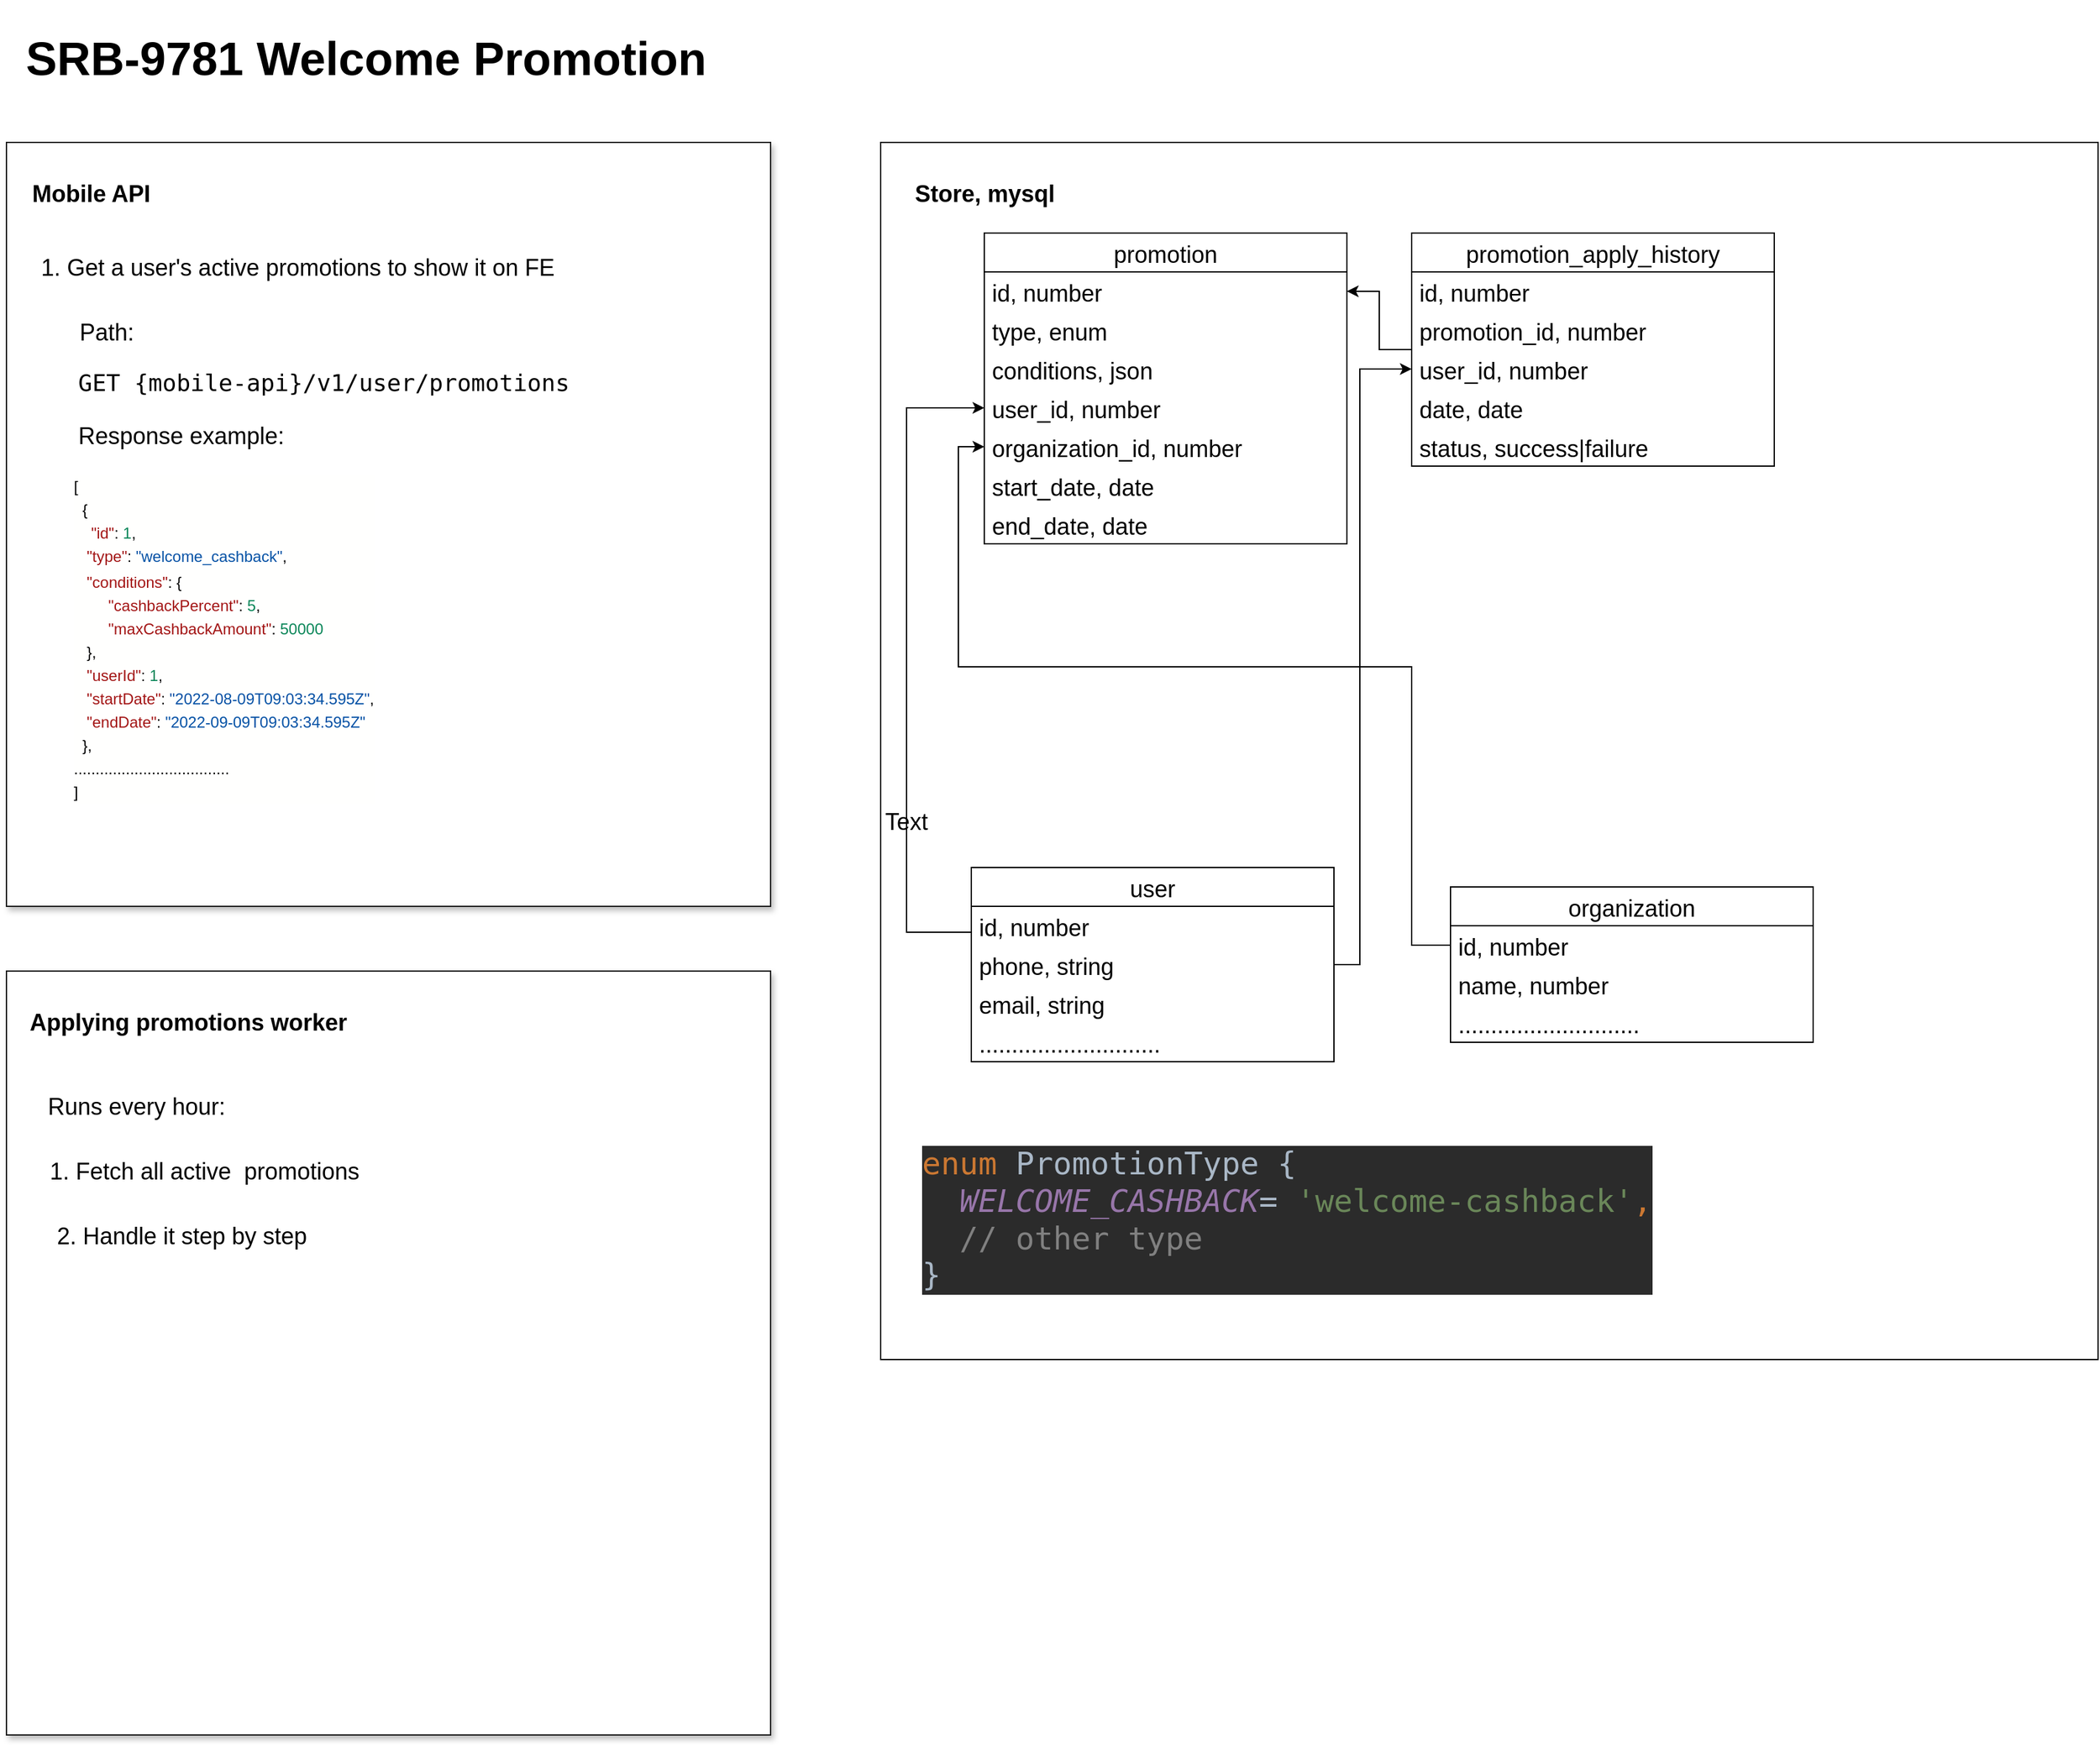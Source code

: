 <mxfile version="18.1.2" type="github">
  <diagram id="vmI7mMUzF1Ovgu6gkRTT" name="Page-1">
    <mxGraphModel dx="2302" dy="1041" grid="1" gridSize="10" guides="1" tooltips="1" connect="1" arrows="1" fold="1" page="1" pageScale="1" pageWidth="850" pageHeight="1100" math="0" shadow="0">
      <root>
        <mxCell id="0" />
        <mxCell id="1" parent="0" />
        <mxCell id="XHVd93EIHzynzg2FaFqQ-86" value="" style="whiteSpace=wrap;html=1;aspect=fixed;shadow=1;fontSize=24;strokeColor=#1A1A1A;fillColor=#FFFFFF;" vertex="1" parent="1">
          <mxGeometry x="25" y="830" width="590" height="590" as="geometry" />
        </mxCell>
        <mxCell id="XHVd93EIHzynzg2FaFqQ-79" value="" style="whiteSpace=wrap;html=1;aspect=fixed;shadow=1;fontSize=24;strokeColor=#1A1A1A;fillColor=#FFFFFF;" vertex="1" parent="1">
          <mxGeometry x="25" y="190" width="590" height="590" as="geometry" />
        </mxCell>
        <mxCell id="XHVd93EIHzynzg2FaFqQ-1" value="" style="whiteSpace=wrap;html=1;aspect=fixed;" vertex="1" parent="1">
          <mxGeometry x="700" y="190" width="940" height="940" as="geometry" />
        </mxCell>
        <mxCell id="XHVd93EIHzynzg2FaFqQ-2" value="&lt;font style=&quot;font-size: 18px;&quot;&gt;&lt;b&gt;Store, mysql&lt;/b&gt;&lt;/font&gt;" style="text;html=1;align=center;verticalAlign=middle;resizable=0;points=[];autosize=1;strokeColor=none;fillColor=none;" vertex="1" parent="1">
          <mxGeometry x="720" y="220" width="120" height="20" as="geometry" />
        </mxCell>
        <mxCell id="XHVd93EIHzynzg2FaFqQ-5" value="promotion" style="swimlane;fontStyle=0;childLayout=stackLayout;horizontal=1;startSize=30;horizontalStack=0;resizeParent=1;resizeParentMax=0;resizeLast=0;collapsible=1;marginBottom=0;fontSize=18;" vertex="1" parent="1">
          <mxGeometry x="780" y="260" width="280" height="240" as="geometry">
            <mxRectangle x="860" y="350" width="160" height="30" as="alternateBounds" />
          </mxGeometry>
        </mxCell>
        <mxCell id="XHVd93EIHzynzg2FaFqQ-6" value="id, number" style="text;strokeColor=none;fillColor=none;align=left;verticalAlign=middle;spacingLeft=4;spacingRight=4;overflow=hidden;points=[[0,0.5],[1,0.5]];portConstraint=eastwest;rotatable=0;fontSize=18;" vertex="1" parent="XHVd93EIHzynzg2FaFqQ-5">
          <mxGeometry y="30" width="280" height="30" as="geometry" />
        </mxCell>
        <mxCell id="XHVd93EIHzynzg2FaFqQ-31" value="type, enum" style="text;strokeColor=none;fillColor=none;align=left;verticalAlign=middle;spacingLeft=4;spacingRight=4;overflow=hidden;points=[[0,0.5],[1,0.5]];portConstraint=eastwest;rotatable=0;fontSize=18;" vertex="1" parent="XHVd93EIHzynzg2FaFqQ-5">
          <mxGeometry y="60" width="280" height="30" as="geometry" />
        </mxCell>
        <mxCell id="XHVd93EIHzynzg2FaFqQ-8" value="conditions, json" style="text;strokeColor=none;fillColor=none;align=left;verticalAlign=middle;spacingLeft=4;spacingRight=4;overflow=hidden;points=[[0,0.5],[1,0.5]];portConstraint=eastwest;rotatable=0;fontSize=18;" vertex="1" parent="XHVd93EIHzynzg2FaFqQ-5">
          <mxGeometry y="90" width="280" height="30" as="geometry" />
        </mxCell>
        <mxCell id="XHVd93EIHzynzg2FaFqQ-14" value="user_id, number" style="text;strokeColor=none;fillColor=none;align=left;verticalAlign=middle;spacingLeft=4;spacingRight=4;overflow=hidden;points=[[0,0.5],[1,0.5]];portConstraint=eastwest;rotatable=0;fontSize=18;" vertex="1" parent="XHVd93EIHzynzg2FaFqQ-5">
          <mxGeometry y="120" width="280" height="30" as="geometry" />
        </mxCell>
        <mxCell id="XHVd93EIHzynzg2FaFqQ-52" value="organization_id, number" style="text;strokeColor=none;fillColor=none;align=left;verticalAlign=middle;spacingLeft=4;spacingRight=4;overflow=hidden;points=[[0,0.5],[1,0.5]];portConstraint=eastwest;rotatable=0;fontSize=18;" vertex="1" parent="XHVd93EIHzynzg2FaFqQ-5">
          <mxGeometry y="150" width="280" height="30" as="geometry" />
        </mxCell>
        <mxCell id="XHVd93EIHzynzg2FaFqQ-32" value="start_date, date" style="text;strokeColor=none;fillColor=none;align=left;verticalAlign=middle;spacingLeft=4;spacingRight=4;overflow=hidden;points=[[0,0.5],[1,0.5]];portConstraint=eastwest;rotatable=0;fontSize=18;" vertex="1" parent="XHVd93EIHzynzg2FaFqQ-5">
          <mxGeometry y="180" width="280" height="30" as="geometry" />
        </mxCell>
        <mxCell id="XHVd93EIHzynzg2FaFqQ-17" value="end_date, date" style="text;strokeColor=none;fillColor=none;align=left;verticalAlign=middle;spacingLeft=4;spacingRight=4;overflow=hidden;points=[[0,0.5],[1,0.5]];portConstraint=eastwest;rotatable=0;fontSize=18;" vertex="1" parent="XHVd93EIHzynzg2FaFqQ-5">
          <mxGeometry y="210" width="280" height="30" as="geometry" />
        </mxCell>
        <mxCell id="XHVd93EIHzynzg2FaFqQ-60" style="edgeStyle=orthogonalEdgeStyle;rounded=0;orthogonalLoop=1;jettySize=auto;html=1;entryX=0;entryY=0.5;entryDx=0;entryDy=0;fontSize=18;" edge="1" parent="1" source="XHVd93EIHzynzg2FaFqQ-23" target="XHVd93EIHzynzg2FaFqQ-14">
          <mxGeometry relative="1" as="geometry">
            <Array as="points">
              <mxPoint x="720" y="800" />
              <mxPoint x="720" y="395" />
            </Array>
          </mxGeometry>
        </mxCell>
        <mxCell id="XHVd93EIHzynzg2FaFqQ-71" style="edgeStyle=orthogonalEdgeStyle;rounded=0;orthogonalLoop=1;jettySize=auto;html=1;entryX=0;entryY=0.5;entryDx=0;entryDy=0;fontSize=18;" edge="1" parent="1" source="XHVd93EIHzynzg2FaFqQ-23" target="XHVd93EIHzynzg2FaFqQ-67">
          <mxGeometry relative="1" as="geometry">
            <Array as="points">
              <mxPoint x="1070" y="825" />
              <mxPoint x="1070" y="365" />
            </Array>
          </mxGeometry>
        </mxCell>
        <mxCell id="XHVd93EIHzynzg2FaFqQ-23" value="user" style="swimlane;fontStyle=0;childLayout=stackLayout;horizontal=1;startSize=30;horizontalStack=0;resizeParent=1;resizeParentMax=0;resizeLast=0;collapsible=1;marginBottom=0;fontSize=18;" vertex="1" parent="1">
          <mxGeometry x="770" y="750" width="280" height="150" as="geometry">
            <mxRectangle x="860" y="350" width="160" height="30" as="alternateBounds" />
          </mxGeometry>
        </mxCell>
        <mxCell id="XHVd93EIHzynzg2FaFqQ-24" value="id, number" style="text;strokeColor=none;fillColor=none;align=left;verticalAlign=middle;spacingLeft=4;spacingRight=4;overflow=hidden;points=[[0,0.5],[1,0.5]];portConstraint=eastwest;rotatable=0;fontSize=18;" vertex="1" parent="XHVd93EIHzynzg2FaFqQ-23">
          <mxGeometry y="30" width="280" height="30" as="geometry" />
        </mxCell>
        <mxCell id="XHVd93EIHzynzg2FaFqQ-25" value="phone, string" style="text;strokeColor=none;fillColor=none;align=left;verticalAlign=middle;spacingLeft=4;spacingRight=4;overflow=hidden;points=[[0,0.5],[1,0.5]];portConstraint=eastwest;rotatable=0;fontSize=18;" vertex="1" parent="XHVd93EIHzynzg2FaFqQ-23">
          <mxGeometry y="60" width="280" height="30" as="geometry" />
        </mxCell>
        <mxCell id="XHVd93EIHzynzg2FaFqQ-26" value="email, string" style="text;strokeColor=none;fillColor=none;align=left;verticalAlign=middle;spacingLeft=4;spacingRight=4;overflow=hidden;points=[[0,0.5],[1,0.5]];portConstraint=eastwest;rotatable=0;fontSize=18;" vertex="1" parent="XHVd93EIHzynzg2FaFqQ-23">
          <mxGeometry y="90" width="280" height="30" as="geometry" />
        </mxCell>
        <mxCell id="XHVd93EIHzynzg2FaFqQ-27" value="............................" style="text;strokeColor=none;fillColor=none;align=left;verticalAlign=middle;spacingLeft=4;spacingRight=4;overflow=hidden;points=[[0,0.5],[1,0.5]];portConstraint=eastwest;rotatable=0;fontSize=18;" vertex="1" parent="XHVd93EIHzynzg2FaFqQ-23">
          <mxGeometry y="120" width="280" height="30" as="geometry" />
        </mxCell>
        <mxCell id="XHVd93EIHzynzg2FaFqQ-33" value="&lt;h1&gt;SRB-9781 Welcome Promotion&lt;/h1&gt;&lt;span data-metadata=&quot;&lt;!--(figmeta)eyJmaWxlS2V5IjoiYTVsaGJPWG9oTW1MTndGYm8xNE5kQSIsInBhc3RlSUQiOjE4MjY3NjkxMTcsImRhdGFUeXBlIjoic2NlbmUifQo=(/figmeta)--&gt;&quot;&gt;&lt;/span&gt;&lt;span style=&quot;&quot;&gt;&amp;nbsp;&lt;/span&gt;&lt;p&gt;.&lt;/p&gt;" style="text;html=1;strokeColor=none;fillColor=none;spacing=5;spacingTop=-20;whiteSpace=wrap;overflow=hidden;rounded=0;fontSize=18;" vertex="1" parent="1">
          <mxGeometry x="35" y="90" width="570" height="120" as="geometry" />
        </mxCell>
        <mxCell id="XHVd93EIHzynzg2FaFqQ-35" value="&lt;pre&gt;GET {mobile-api}/v1/user/promotions&lt;/pre&gt;" style="text;html=1;strokeColor=none;fillColor=none;align=center;verticalAlign=middle;whiteSpace=wrap;rounded=0;fontSize=18;" vertex="1" parent="1">
          <mxGeometry x="80" y="360" width="380" height="30" as="geometry" />
        </mxCell>
        <mxCell id="XHVd93EIHzynzg2FaFqQ-39" value="&lt;div style=&quot;background-color: rgb(255, 255, 254); line-height: 18px;&quot;&gt;&lt;div style=&quot;line-height: 18px;&quot;&gt;&lt;div style=&quot;color: rgb(0, 0, 0); font-size: 12px; font-weight: normal;&quot;&gt;[&lt;/div&gt;&lt;div style=&quot;color: rgb(0, 0, 0); font-size: 12px; font-weight: normal;&quot;&gt;&amp;nbsp; {&lt;/div&gt;&lt;div style=&quot;color: rgb(0, 0, 0); font-size: 12px; font-weight: normal;&quot;&gt;        &lt;span style=&quot;color: #a31515;&quot;&gt;&amp;nbsp; &amp;nbsp; &quot;id&quot;&lt;/span&gt;: &lt;span style=&quot;color: #098658;&quot;&gt;1&lt;/span&gt;,&lt;/div&gt;&lt;div style=&quot;color: rgb(0, 0, 0); font-size: 12px; font-weight: normal;&quot;&gt;        &lt;span style=&quot;color: #a31515;&quot;&gt;&amp;nbsp; &amp;nbsp;&quot;type&quot;&lt;/span&gt;: &lt;span style=&quot;color: #0451a5;&quot;&gt;&quot;welcome_cashback&quot;&lt;/span&gt;,&lt;/div&gt;&lt;div style=&quot;&quot;&gt;        &lt;span style=&quot;color: rgb(163, 21, 21); font-size: 12px; font-weight: normal;&quot;&gt;&amp;nbsp; &amp;nbsp;&quot;&lt;/span&gt;&lt;font color=&quot;#a31515&quot;&gt;&lt;span style=&quot;font-size: 12px;&quot;&gt;conditions&lt;/span&gt;&lt;/font&gt;&lt;span style=&quot;color: rgb(163, 21, 21); font-size: 12px; font-weight: normal;&quot;&gt;&quot;&lt;/span&gt;&lt;span style=&quot;font-size: 12px;&quot;&gt;: {&lt;/span&gt;&lt;/div&gt;&lt;div style=&quot;color: rgb(0, 0, 0); font-size: 12px; font-weight: normal;&quot;&gt;            &lt;span style=&quot;color: #a31515;&quot;&gt;&amp;nbsp; &amp;nbsp; &amp;nbsp; &amp;nbsp; &quot;cashbackPercent&quot;&lt;/span&gt;: &lt;span style=&quot;color: #098658;&quot;&gt;5&lt;/span&gt;,&lt;/div&gt;&lt;div style=&quot;color: rgb(0, 0, 0); font-size: 12px; font-weight: normal;&quot;&gt;            &lt;span style=&quot;color: #a31515;&quot;&gt;&amp;nbsp; &amp;nbsp; &amp;nbsp; &amp;nbsp; &quot;maxCashbackAmount&quot;&lt;/span&gt;: &lt;span style=&quot;color: #098658;&quot;&gt;50000&lt;/span&gt;&lt;/div&gt;&lt;div style=&quot;color: rgb(0, 0, 0); font-size: 12px; font-weight: normal;&quot;&gt;&amp;nbsp; &amp;nbsp;},&lt;/div&gt;&lt;div style=&quot;color: rgb(0, 0, 0); font-size: 12px; font-weight: normal;&quot;&gt;        &lt;span style=&quot;color: #a31515;&quot;&gt;&amp;nbsp; &amp;nbsp;&quot;userId&quot;&lt;/span&gt;: &lt;span style=&quot;color: #098658;&quot;&gt;1&lt;/span&gt;,&lt;/div&gt;&lt;div style=&quot;color: rgb(0, 0, 0); font-size: 12px; font-weight: normal;&quot;&gt;        &lt;span style=&quot;color: #a31515;&quot;&gt;&amp;nbsp; &amp;nbsp;&quot;startDate&quot;&lt;/span&gt;: &lt;span style=&quot;color: #0451a5;&quot;&gt;&quot;2022-08-09T09:03:34.595Z&quot;&lt;/span&gt;,&lt;/div&gt;&lt;div style=&quot;color: rgb(0, 0, 0); font-size: 12px; font-weight: normal;&quot;&gt;        &lt;span style=&quot;color: #a31515;&quot;&gt;&amp;nbsp; &amp;nbsp;&quot;endDate&quot;&lt;/span&gt;: &lt;span style=&quot;color: #0451a5;&quot;&gt;&quot;2022-09-09T09:03:34.595Z&quot;&lt;/span&gt;&lt;/div&gt;&lt;div style=&quot;color: rgb(0, 0, 0); font-size: 12px; font-weight: normal;&quot;&gt;&amp;nbsp; },&lt;/div&gt;&lt;div style=&quot;color: rgb(0, 0, 0); font-size: 12px; font-weight: normal;&quot;&gt;....................................&lt;/div&gt;&lt;div style=&quot;color: rgb(0, 0, 0); font-size: 12px; font-weight: normal;&quot;&gt;]&lt;/div&gt;&lt;/div&gt;&lt;/div&gt;" style="text;whiteSpace=wrap;html=1;fontSize=18;" vertex="1" parent="1">
          <mxGeometry x="75" y="440" width="250" height="270" as="geometry" />
        </mxCell>
        <mxCell id="XHVd93EIHzynzg2FaFqQ-44" value="1. &lt;font style=&quot;font-size: 18px;&quot;&gt;Fetch all&amp;nbsp;active&amp;nbsp; promotions&lt;/font&gt;&amp;nbsp;" style="text;html=1;align=center;verticalAlign=middle;resizable=0;points=[];autosize=1;strokeColor=none;fillColor=none;fontSize=18;" vertex="1" parent="1">
          <mxGeometry x="50" y="970" width="260" height="30" as="geometry" />
        </mxCell>
        <mxCell id="XHVd93EIHzynzg2FaFqQ-45" value="2. Handle it step by step" style="text;html=1;align=center;verticalAlign=middle;resizable=0;points=[];autosize=1;strokeColor=none;fillColor=none;fontSize=18;" vertex="1" parent="1">
          <mxGeometry x="55" y="1020" width="210" height="30" as="geometry" />
        </mxCell>
        <mxCell id="XHVd93EIHzynzg2FaFqQ-62" style="edgeStyle=orthogonalEdgeStyle;rounded=0;orthogonalLoop=1;jettySize=auto;html=1;entryX=0;entryY=0.5;entryDx=0;entryDy=0;fontSize=18;" edge="1" parent="1" source="XHVd93EIHzynzg2FaFqQ-54" target="XHVd93EIHzynzg2FaFqQ-52">
          <mxGeometry relative="1" as="geometry">
            <Array as="points">
              <mxPoint x="1110" y="810" />
              <mxPoint x="1110" y="595" />
              <mxPoint x="760" y="595" />
              <mxPoint x="760" y="425" />
            </Array>
          </mxGeometry>
        </mxCell>
        <mxCell id="XHVd93EIHzynzg2FaFqQ-54" value="organization" style="swimlane;fontStyle=0;childLayout=stackLayout;horizontal=1;startSize=30;horizontalStack=0;resizeParent=1;resizeParentMax=0;resizeLast=0;collapsible=1;marginBottom=0;fontSize=18;" vertex="1" parent="1">
          <mxGeometry x="1140" y="765" width="280" height="120" as="geometry">
            <mxRectangle x="860" y="350" width="160" height="30" as="alternateBounds" />
          </mxGeometry>
        </mxCell>
        <mxCell id="XHVd93EIHzynzg2FaFqQ-55" value="id, number" style="text;strokeColor=none;fillColor=none;align=left;verticalAlign=middle;spacingLeft=4;spacingRight=4;overflow=hidden;points=[[0,0.5],[1,0.5]];portConstraint=eastwest;rotatable=0;fontSize=18;" vertex="1" parent="XHVd93EIHzynzg2FaFqQ-54">
          <mxGeometry y="30" width="280" height="30" as="geometry" />
        </mxCell>
        <mxCell id="XHVd93EIHzynzg2FaFqQ-59" value="name, number" style="text;strokeColor=none;fillColor=none;align=left;verticalAlign=middle;spacingLeft=4;spacingRight=4;overflow=hidden;points=[[0,0.5],[1,0.5]];portConstraint=eastwest;rotatable=0;fontSize=18;" vertex="1" parent="XHVd93EIHzynzg2FaFqQ-54">
          <mxGeometry y="60" width="280" height="30" as="geometry" />
        </mxCell>
        <mxCell id="XHVd93EIHzynzg2FaFqQ-58" value="............................" style="text;strokeColor=none;fillColor=none;align=left;verticalAlign=middle;spacingLeft=4;spacingRight=4;overflow=hidden;points=[[0,0.5],[1,0.5]];portConstraint=eastwest;rotatable=0;fontSize=18;" vertex="1" parent="XHVd93EIHzynzg2FaFqQ-54">
          <mxGeometry y="90" width="280" height="30" as="geometry" />
        </mxCell>
        <mxCell id="XHVd93EIHzynzg2FaFqQ-75" style="edgeStyle=orthogonalEdgeStyle;rounded=0;orthogonalLoop=1;jettySize=auto;html=1;entryX=1;entryY=0.5;entryDx=0;entryDy=0;fontSize=24;" edge="1" parent="1" source="XHVd93EIHzynzg2FaFqQ-63" target="XHVd93EIHzynzg2FaFqQ-6">
          <mxGeometry relative="1" as="geometry" />
        </mxCell>
        <mxCell id="XHVd93EIHzynzg2FaFqQ-63" value="promotion_apply_history" style="swimlane;fontStyle=0;childLayout=stackLayout;horizontal=1;startSize=30;horizontalStack=0;resizeParent=1;resizeParentMax=0;resizeLast=0;collapsible=1;marginBottom=0;fontSize=18;" vertex="1" parent="1">
          <mxGeometry x="1110" y="260" width="280" height="180" as="geometry">
            <mxRectangle x="860" y="350" width="160" height="30" as="alternateBounds" />
          </mxGeometry>
        </mxCell>
        <mxCell id="XHVd93EIHzynzg2FaFqQ-64" value="id, number" style="text;strokeColor=none;fillColor=none;align=left;verticalAlign=middle;spacingLeft=4;spacingRight=4;overflow=hidden;points=[[0,0.5],[1,0.5]];portConstraint=eastwest;rotatable=0;fontSize=18;" vertex="1" parent="XHVd93EIHzynzg2FaFqQ-63">
          <mxGeometry y="30" width="280" height="30" as="geometry" />
        </mxCell>
        <mxCell id="XHVd93EIHzynzg2FaFqQ-65" value="promotion_id, number" style="text;strokeColor=none;fillColor=none;align=left;verticalAlign=middle;spacingLeft=4;spacingRight=4;overflow=hidden;points=[[0,0.5],[1,0.5]];portConstraint=eastwest;rotatable=0;fontSize=18;" vertex="1" parent="XHVd93EIHzynzg2FaFqQ-63">
          <mxGeometry y="60" width="280" height="30" as="geometry" />
        </mxCell>
        <mxCell id="XHVd93EIHzynzg2FaFqQ-67" value="user_id, number" style="text;strokeColor=none;fillColor=none;align=left;verticalAlign=middle;spacingLeft=4;spacingRight=4;overflow=hidden;points=[[0,0.5],[1,0.5]];portConstraint=eastwest;rotatable=0;fontSize=18;" vertex="1" parent="XHVd93EIHzynzg2FaFqQ-63">
          <mxGeometry y="90" width="280" height="30" as="geometry" />
        </mxCell>
        <mxCell id="XHVd93EIHzynzg2FaFqQ-69" value="date, date" style="text;strokeColor=none;fillColor=none;align=left;verticalAlign=middle;spacingLeft=4;spacingRight=4;overflow=hidden;points=[[0,0.5],[1,0.5]];portConstraint=eastwest;rotatable=0;fontSize=18;" vertex="1" parent="XHVd93EIHzynzg2FaFqQ-63">
          <mxGeometry y="120" width="280" height="30" as="geometry" />
        </mxCell>
        <mxCell id="XHVd93EIHzynzg2FaFqQ-72" value="status, success|failure" style="text;strokeColor=none;fillColor=none;align=left;verticalAlign=middle;spacingLeft=4;spacingRight=4;overflow=hidden;points=[[0,0.5],[1,0.5]];portConstraint=eastwest;rotatable=0;fontSize=18;" vertex="1" parent="XHVd93EIHzynzg2FaFqQ-63">
          <mxGeometry y="150" width="280" height="30" as="geometry" />
        </mxCell>
        <mxCell id="XHVd93EIHzynzg2FaFqQ-74" value="&lt;pre style=&quot;background-color: rgb(43, 43, 43); color: rgb(169, 183, 198); font-family: &amp;quot;JetBrains Mono&amp;quot;, monospace;&quot;&gt;&lt;font style=&quot;font-size: 24px;&quot;&gt;&lt;span style=&quot;color: rgb(204, 120, 50);&quot;&gt;enum &lt;/span&gt;PromotionType {&lt;br&gt;  &lt;span style=&quot;color: rgb(152, 118, 170); font-style: italic;&quot;&gt;WELCOME_CASHBACK&lt;/span&gt;= &lt;span style=&quot;color: rgb(106, 135, 89);&quot;&gt;&#39;welcome-cashback&#39;&lt;/span&gt;&lt;span style=&quot;color: rgb(204, 120, 50);&quot;&gt;,&lt;br&gt;&lt;/span&gt;&lt;span style=&quot;color: rgb(204, 120, 50);&quot;&gt;  &lt;/span&gt;&lt;span style=&quot;color: rgb(128, 128, 128);&quot;&gt;// other type&lt;br&gt;&lt;/span&gt;}&lt;/font&gt;&lt;/pre&gt;" style="text;whiteSpace=wrap;html=1;fontSize=18;" vertex="1" parent="1">
          <mxGeometry x="730" y="940" width="470" height="220" as="geometry" />
        </mxCell>
        <mxCell id="XHVd93EIHzynzg2FaFqQ-80" value="&lt;font style=&quot;font-size: 18px;&quot;&gt;&lt;b&gt;Mobile API&lt;/b&gt;&lt;/font&gt;" style="text;html=1;align=center;verticalAlign=middle;resizable=0;points=[];autosize=1;strokeColor=none;fillColor=none;" vertex="1" parent="1">
          <mxGeometry x="35" y="220" width="110" height="20" as="geometry" />
        </mxCell>
        <mxCell id="XHVd93EIHzynzg2FaFqQ-82" value="&lt;font style=&quot;font-size: 18px;&quot;&gt;&amp;nbsp; &amp;nbsp;1. Get a user&#39;s active promotions to show it on FE&lt;/font&gt;" style="text;html=1;strokeColor=none;fillColor=none;align=center;verticalAlign=middle;whiteSpace=wrap;rounded=0;shadow=1;fontSize=24;" vertex="1" parent="1">
          <mxGeometry x="35" y="270" width="415" height="30" as="geometry" />
        </mxCell>
        <mxCell id="XHVd93EIHzynzg2FaFqQ-83" value="&lt;span style=&quot;font-size: 18px;&quot;&gt;Path:&lt;/span&gt;" style="text;html=1;strokeColor=none;fillColor=none;align=center;verticalAlign=middle;whiteSpace=wrap;rounded=0;shadow=1;fontSize=24;" vertex="1" parent="1">
          <mxGeometry x="75" y="320" width="55" height="30" as="geometry" />
        </mxCell>
        <mxCell id="XHVd93EIHzynzg2FaFqQ-85" value="&lt;span style=&quot;font-size: 18px;&quot;&gt;Response example:&lt;/span&gt;" style="text;html=1;strokeColor=none;fillColor=none;align=center;verticalAlign=middle;whiteSpace=wrap;rounded=0;shadow=1;fontSize=24;" vertex="1" parent="1">
          <mxGeometry x="75" y="400" width="170" height="30" as="geometry" />
        </mxCell>
        <mxCell id="XHVd93EIHzynzg2FaFqQ-87" value="&lt;span style=&quot;font-size: 18px;&quot;&gt;&lt;b&gt;Applying promotions worker&lt;/b&gt;&lt;/span&gt;" style="text;html=1;align=center;verticalAlign=middle;resizable=0;points=[];autosize=1;strokeColor=none;fillColor=none;" vertex="1" parent="1">
          <mxGeometry x="35" y="860" width="260" height="20" as="geometry" />
        </mxCell>
        <mxCell id="XHVd93EIHzynzg2FaFqQ-88" value="Text" style="text;html=1;strokeColor=none;fillColor=none;align=center;verticalAlign=middle;whiteSpace=wrap;rounded=0;shadow=1;fontSize=18;" vertex="1" parent="1">
          <mxGeometry x="690" y="700" width="60" height="30" as="geometry" />
        </mxCell>
        <mxCell id="XHVd93EIHzynzg2FaFqQ-89" value="Runs every hour:" style="text;html=1;align=center;verticalAlign=middle;resizable=0;points=[];autosize=1;strokeColor=none;fillColor=none;fontSize=18;" vertex="1" parent="1">
          <mxGeometry x="50" y="920" width="150" height="30" as="geometry" />
        </mxCell>
      </root>
    </mxGraphModel>
  </diagram>
</mxfile>
